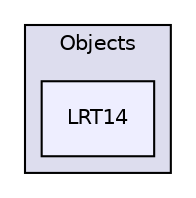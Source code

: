 digraph "PPC603gnu/LRT14_partialImage/Debug/Objects/LRT14" {
  compound=true
  node [ fontsize="10", fontname="Helvetica"];
  edge [ labelfontsize="10", labelfontname="Helvetica"];
  subgraph clusterdir_8b025bd927d95e47d2b159c4eba16abd {
    graph [ bgcolor="#ddddee", pencolor="black", label="Objects" fontname="Helvetica", fontsize="10", URL="dir_8b025bd927d95e47d2b159c4eba16abd.html"]
  dir_266aa38ddea47e2928d992e2fd101ed4 [shape=box, label="LRT14", style="filled", fillcolor="#eeeeff", pencolor="black", URL="dir_266aa38ddea47e2928d992e2fd101ed4.html"];
  }
}
